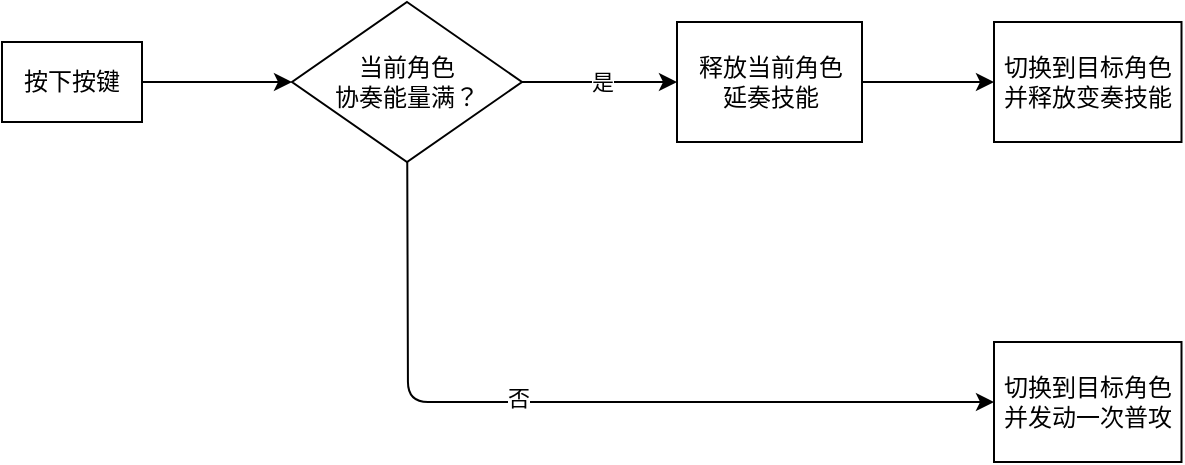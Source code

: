 <mxfile>
    <diagram id="DFLYSJPIE1LNaGZZCCKT" name="第 1 页">
        <mxGraphModel dx="608" dy="813" grid="1" gridSize="10" guides="1" tooltips="1" connect="1" arrows="1" fold="1" page="1" pageScale="1" pageWidth="827" pageHeight="1169" math="0" shadow="0">
            <root>
                <mxCell id="0"/>
                <mxCell id="1" parent="0"/>
                <mxCell id="4" value="" style="edgeStyle=none;html=1;" edge="1" parent="1" source="2" target="3">
                    <mxGeometry relative="1" as="geometry"/>
                </mxCell>
                <mxCell id="2" value="按下按键" style="rounded=0;whiteSpace=wrap;html=1;" vertex="1" parent="1">
                    <mxGeometry x="40" y="210" width="70" height="40" as="geometry"/>
                </mxCell>
                <mxCell id="6" value="" style="edgeStyle=none;html=1;" edge="1" parent="1" source="3" target="5">
                    <mxGeometry relative="1" as="geometry"/>
                </mxCell>
                <mxCell id="7" value="是" style="edgeLabel;html=1;align=center;verticalAlign=middle;resizable=0;points=[];" vertex="1" connectable="0" parent="6">
                    <mxGeometry x="0.265" y="-1" relative="1" as="geometry">
                        <mxPoint x="-9" y="-1" as="offset"/>
                    </mxGeometry>
                </mxCell>
                <mxCell id="13" value="" style="edgeStyle=none;html=1;entryX=0;entryY=0.5;entryDx=0;entryDy=0;" edge="1" parent="1" source="3" target="8">
                    <mxGeometry relative="1" as="geometry">
                        <mxPoint x="242.5" y="360" as="targetPoint"/>
                        <Array as="points">
                            <mxPoint x="243" y="390"/>
                        </Array>
                    </mxGeometry>
                </mxCell>
                <mxCell id="16" value="否" style="edgeLabel;html=1;align=center;verticalAlign=middle;resizable=0;points=[];" vertex="1" connectable="0" parent="13">
                    <mxGeometry x="-0.156" y="2" relative="1" as="geometry">
                        <mxPoint as="offset"/>
                    </mxGeometry>
                </mxCell>
                <mxCell id="3" value="&lt;div&gt;当前角色&lt;/div&gt;协奏能量满？" style="rhombus;whiteSpace=wrap;html=1;rounded=0;" vertex="1" parent="1">
                    <mxGeometry x="185" y="190" width="115" height="80" as="geometry"/>
                </mxCell>
                <mxCell id="15" style="edgeStyle=none;html=1;exitX=1;exitY=0.5;exitDx=0;exitDy=0;entryX=0;entryY=0.5;entryDx=0;entryDy=0;" edge="1" parent="1" source="5" target="14">
                    <mxGeometry relative="1" as="geometry"/>
                </mxCell>
                <mxCell id="5" value="释放当前角色&lt;div&gt;延奏技能&lt;/div&gt;" style="whiteSpace=wrap;html=1;rounded=0;" vertex="1" parent="1">
                    <mxGeometry x="377.5" y="200" width="92.5" height="60" as="geometry"/>
                </mxCell>
                <mxCell id="8" value="切换到目标角色&lt;div&gt;并发动一次普攻&lt;/div&gt;" style="whiteSpace=wrap;html=1;rounded=0;" vertex="1" parent="1">
                    <mxGeometry x="536" y="360" width="93.75" height="60" as="geometry"/>
                </mxCell>
                <mxCell id="14" value="&lt;div&gt;切换到目标角色&lt;/div&gt;&lt;div&gt;并释放变奏技能&lt;/div&gt;" style="whiteSpace=wrap;html=1;rounded=0;" vertex="1" parent="1">
                    <mxGeometry x="536" y="200" width="93.75" height="60" as="geometry"/>
                </mxCell>
            </root>
        </mxGraphModel>
    </diagram>
    <diagram id="r5B1VDfBqCl3RW6s40cN" name="第 2 页">
        <mxGraphModel dx="862" dy="1152" grid="1" gridSize="10" guides="1" tooltips="1" connect="1" arrows="1" fold="1" page="1" pageScale="1" pageWidth="827" pageHeight="1169" math="0" shadow="0">
            <root>
                <mxCell id="0"/>
                <mxCell id="1" parent="0"/>
                <mxCell id="yz1ngXw0DNdpVbxfTXw6-2" value="" style="edgeStyle=none;html=1;" edge="1" parent="1" source="_3mSh4ofUk3FaTjnpYZ8-1" target="yz1ngXw0DNdpVbxfTXw6-1">
                    <mxGeometry relative="1" as="geometry"/>
                </mxCell>
                <mxCell id="_3mSh4ofUk3FaTjnpYZ8-1" value="A角色在场&lt;div&gt;切换到B&lt;/div&gt;" style="rounded=0;whiteSpace=wrap;html=1;" vertex="1" parent="1">
                    <mxGeometry x="30" y="300" width="80" height="60" as="geometry"/>
                </mxCell>
                <mxCell id="yz1ngXw0DNdpVbxfTXw6-4" value="" style="edgeStyle=none;html=1;" edge="1" parent="1" source="yz1ngXw0DNdpVbxfTXw6-1" target="yz1ngXw0DNdpVbxfTXw6-3">
                    <mxGeometry relative="1" as="geometry"/>
                </mxCell>
                <mxCell id="yz1ngXw0DNdpVbxfTXw6-11" value="是" style="edgeLabel;html=1;align=center;verticalAlign=middle;resizable=0;points=[];" vertex="1" connectable="0" parent="yz1ngXw0DNdpVbxfTXw6-4">
                    <mxGeometry x="-0.029" relative="1" as="geometry">
                        <mxPoint as="offset"/>
                    </mxGeometry>
                </mxCell>
                <mxCell id="yz1ngXw0DNdpVbxfTXw6-13" value="" style="edgeStyle=none;html=1;" edge="1" parent="1" source="yz1ngXw0DNdpVbxfTXw6-1" target="yz1ngXw0DNdpVbxfTXw6-12">
                    <mxGeometry relative="1" as="geometry"/>
                </mxCell>
                <mxCell id="yz1ngXw0DNdpVbxfTXw6-15" value="否" style="edgeLabel;html=1;align=center;verticalAlign=middle;resizable=0;points=[];" vertex="1" connectable="0" parent="yz1ngXw0DNdpVbxfTXw6-13">
                    <mxGeometry x="-0.133" y="-1" relative="1" as="geometry">
                        <mxPoint as="offset"/>
                    </mxGeometry>
                </mxCell>
                <mxCell id="yz1ngXw0DNdpVbxfTXw6-1" value="A是否正在&lt;div&gt;执行动作？&lt;/div&gt;" style="rhombus;whiteSpace=wrap;html=1;rounded=0;" vertex="1" parent="1">
                    <mxGeometry x="190" y="290" width="100" height="80" as="geometry"/>
                </mxCell>
                <mxCell id="yz1ngXw0DNdpVbxfTXw6-8" value="" style="edgeStyle=none;html=1;" edge="1" parent="1" source="yz1ngXw0DNdpVbxfTXw6-3" target="yz1ngXw0DNdpVbxfTXw6-7">
                    <mxGeometry relative="1" as="geometry"/>
                </mxCell>
                <mxCell id="yz1ngXw0DNdpVbxfTXw6-3" value="B进场" style="whiteSpace=wrap;html=1;rounded=0;" vertex="1" parent="1">
                    <mxGeometry x="360" y="300" width="80" height="60" as="geometry"/>
                </mxCell>
                <mxCell id="yz1ngXw0DNdpVbxfTXw6-10" value="" style="edgeStyle=none;html=1;" edge="1" parent="1" source="yz1ngXw0DNdpVbxfTXw6-7" target="yz1ngXw0DNdpVbxfTXw6-9">
                    <mxGeometry relative="1" as="geometry"/>
                </mxCell>
                <mxCell id="yz1ngXw0DNdpVbxfTXw6-7" value="A继续执行完动作" style="whiteSpace=wrap;html=1;rounded=0;" vertex="1" parent="1">
                    <mxGeometry x="500" y="300" width="100" height="60" as="geometry"/>
                </mxCell>
                <mxCell id="yz1ngXw0DNdpVbxfTXw6-9" value="A退场" style="whiteSpace=wrap;html=1;rounded=0;" vertex="1" parent="1">
                    <mxGeometry x="670" y="300" width="80" height="60" as="geometry"/>
                </mxCell>
                <mxCell id="yz1ngXw0DNdpVbxfTXw6-14" style="edgeStyle=none;html=1;exitX=1;exitY=0.5;exitDx=0;exitDy=0;entryX=0.5;entryY=0;entryDx=0;entryDy=0;" edge="1" parent="1" source="yz1ngXw0DNdpVbxfTXw6-12" target="yz1ngXw0DNdpVbxfTXw6-9">
                    <mxGeometry relative="1" as="geometry">
                        <Array as="points">
                            <mxPoint x="710" y="170"/>
                        </Array>
                    </mxGeometry>
                </mxCell>
                <mxCell id="yz1ngXw0DNdpVbxfTXw6-12" value="B进场" style="whiteSpace=wrap;html=1;rounded=0;" vertex="1" parent="1">
                    <mxGeometry x="180" y="140" width="120" height="60" as="geometry"/>
                </mxCell>
            </root>
        </mxGraphModel>
    </diagram>
</mxfile>